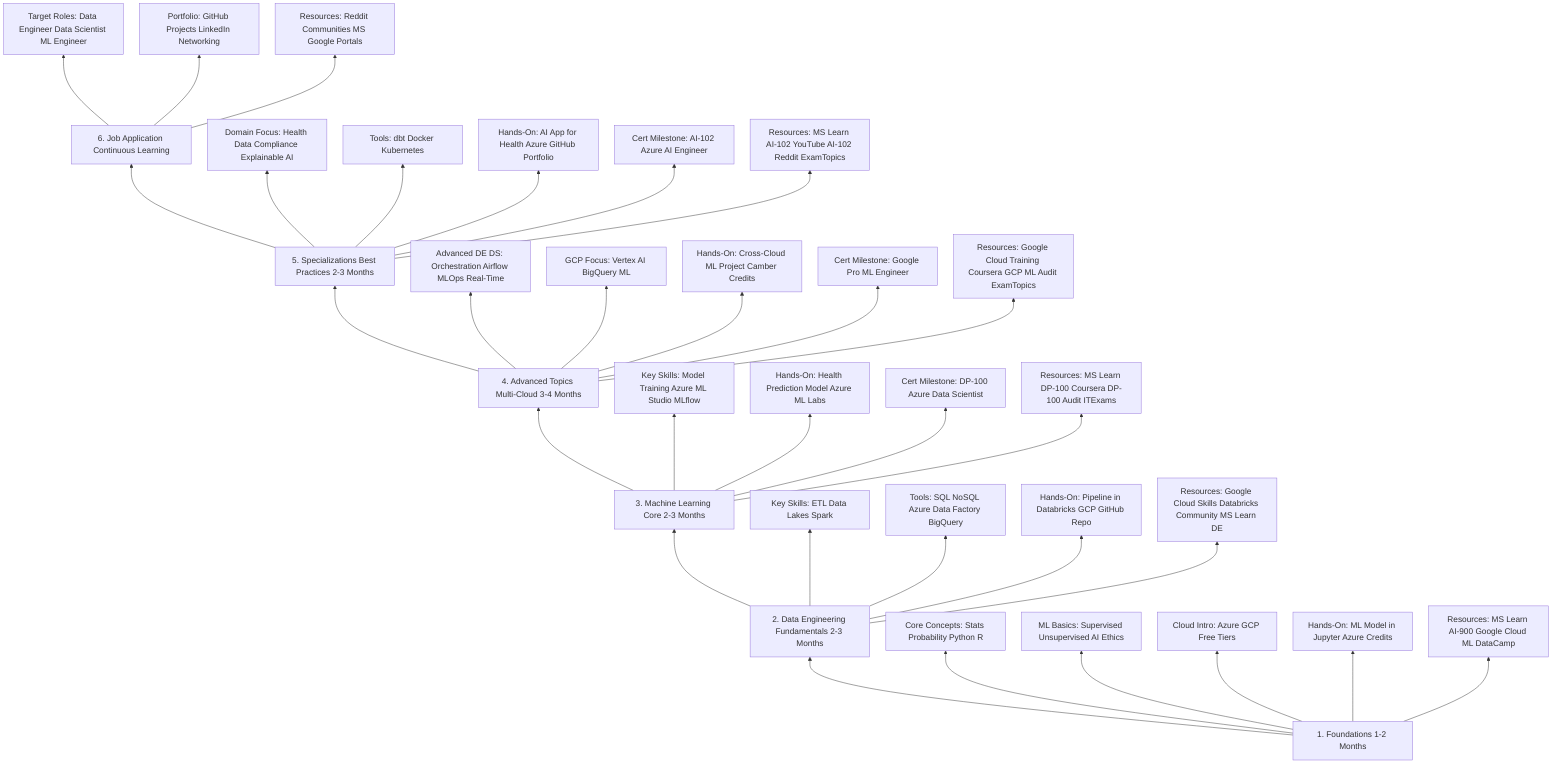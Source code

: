 %%{init: {"flowchart": {"rankSpacing": 140, "nodeSpacing": 35}, "themeVariables": {"fontSize": "18px"}}}%%

graph BT
    A[1. Foundations 1-2 Months] --> B[2. Data Engineering Fundamentals 2-3 Months]
    B --> C[3. Machine Learning Core 2-3 Months]
    C --> D[4. Advanced Topics Multi-Cloud 3-4 Months]
    D --> E[5. Specializations Best Practices 2-3 Months]
    E --> F[6. Job Application Continuous Learning]

    A --> A1[Core Concepts: Stats Probability Python R]
    A --> A2[ML Basics: Supervised Unsupervised AI Ethics]
    A --> A3[Cloud Intro: Azure GCP Free Tiers]
    A --> A4[Hands-On: ML Model in Jupyter Azure Credits]
    A --> A5[Resources: MS Learn AI-900 Google Cloud ML DataCamp]

    B --> B1[Key Skills: ETL Data Lakes Spark]
    B --> B2[Tools: SQL NoSQL Azure Data Factory BigQuery]
    B --> B3[Hands-On: Pipeline in Databricks GCP GitHub Repo]
    B --> B4[Resources: Google Cloud Skills Databricks Community MS Learn DE]

    C --> C1[Key Skills: Model Training Azure ML Studio MLflow]
    C --> C2[Hands-On: Health Prediction Model Azure ML Labs]
    C --> C3[Cert Milestone: DP-100 Azure Data Scientist]
    C --> C4[Resources: MS Learn DP-100 Coursera DP-100 Audit ITExams]

    D --> D1[Advanced DE DS: Orchestration Airflow MLOps Real-Time]
    D --> D2[GCP Focus: Vertex AI BigQuery ML]
    D --> D3[Hands-On: Cross-Cloud ML Project Camber Credits]
    D --> D4[Cert Milestone: Google Pro ML Engineer]
    D --> D5[Resources: Google Cloud Training Coursera GCP ML Audit ExamTopics]

    E --> E1[Domain Focus: Health Data Compliance Explainable AI]
    E --> E2[Tools: dbt Docker Kubernetes]
    E --> E3[Hands-On: AI App for Health Azure GitHub Portfolio]
    E --> E4[Cert Milestone: AI-102 Azure AI Engineer]
    E --> E5[Resources: MS Learn AI-102 YouTube AI-102 Reddit ExamTopics]

    F --> F1[Target Roles: Data Engineer Data Scientist ML Engineer]
    F --> F2[Portfolio: GitHub Projects LinkedIn Networking]
    F --> F3[Resources: Reddit Communities MS Google Portals]